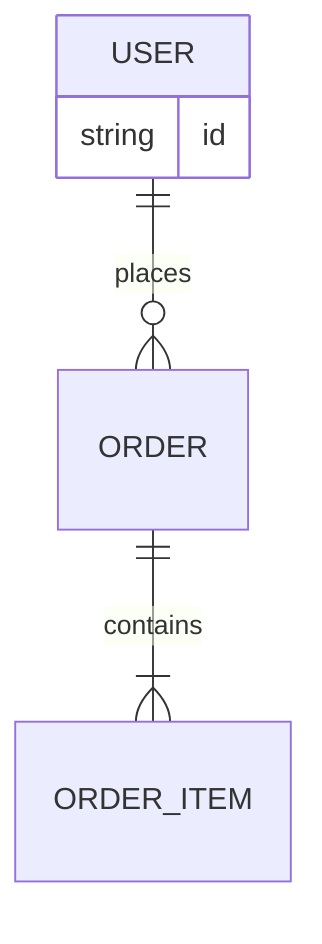 erDiagram
  USER ||--o{ ORDER : places
  ORDER ||--|{ ORDER_ITEM : contains
  USER {
    string id
  }